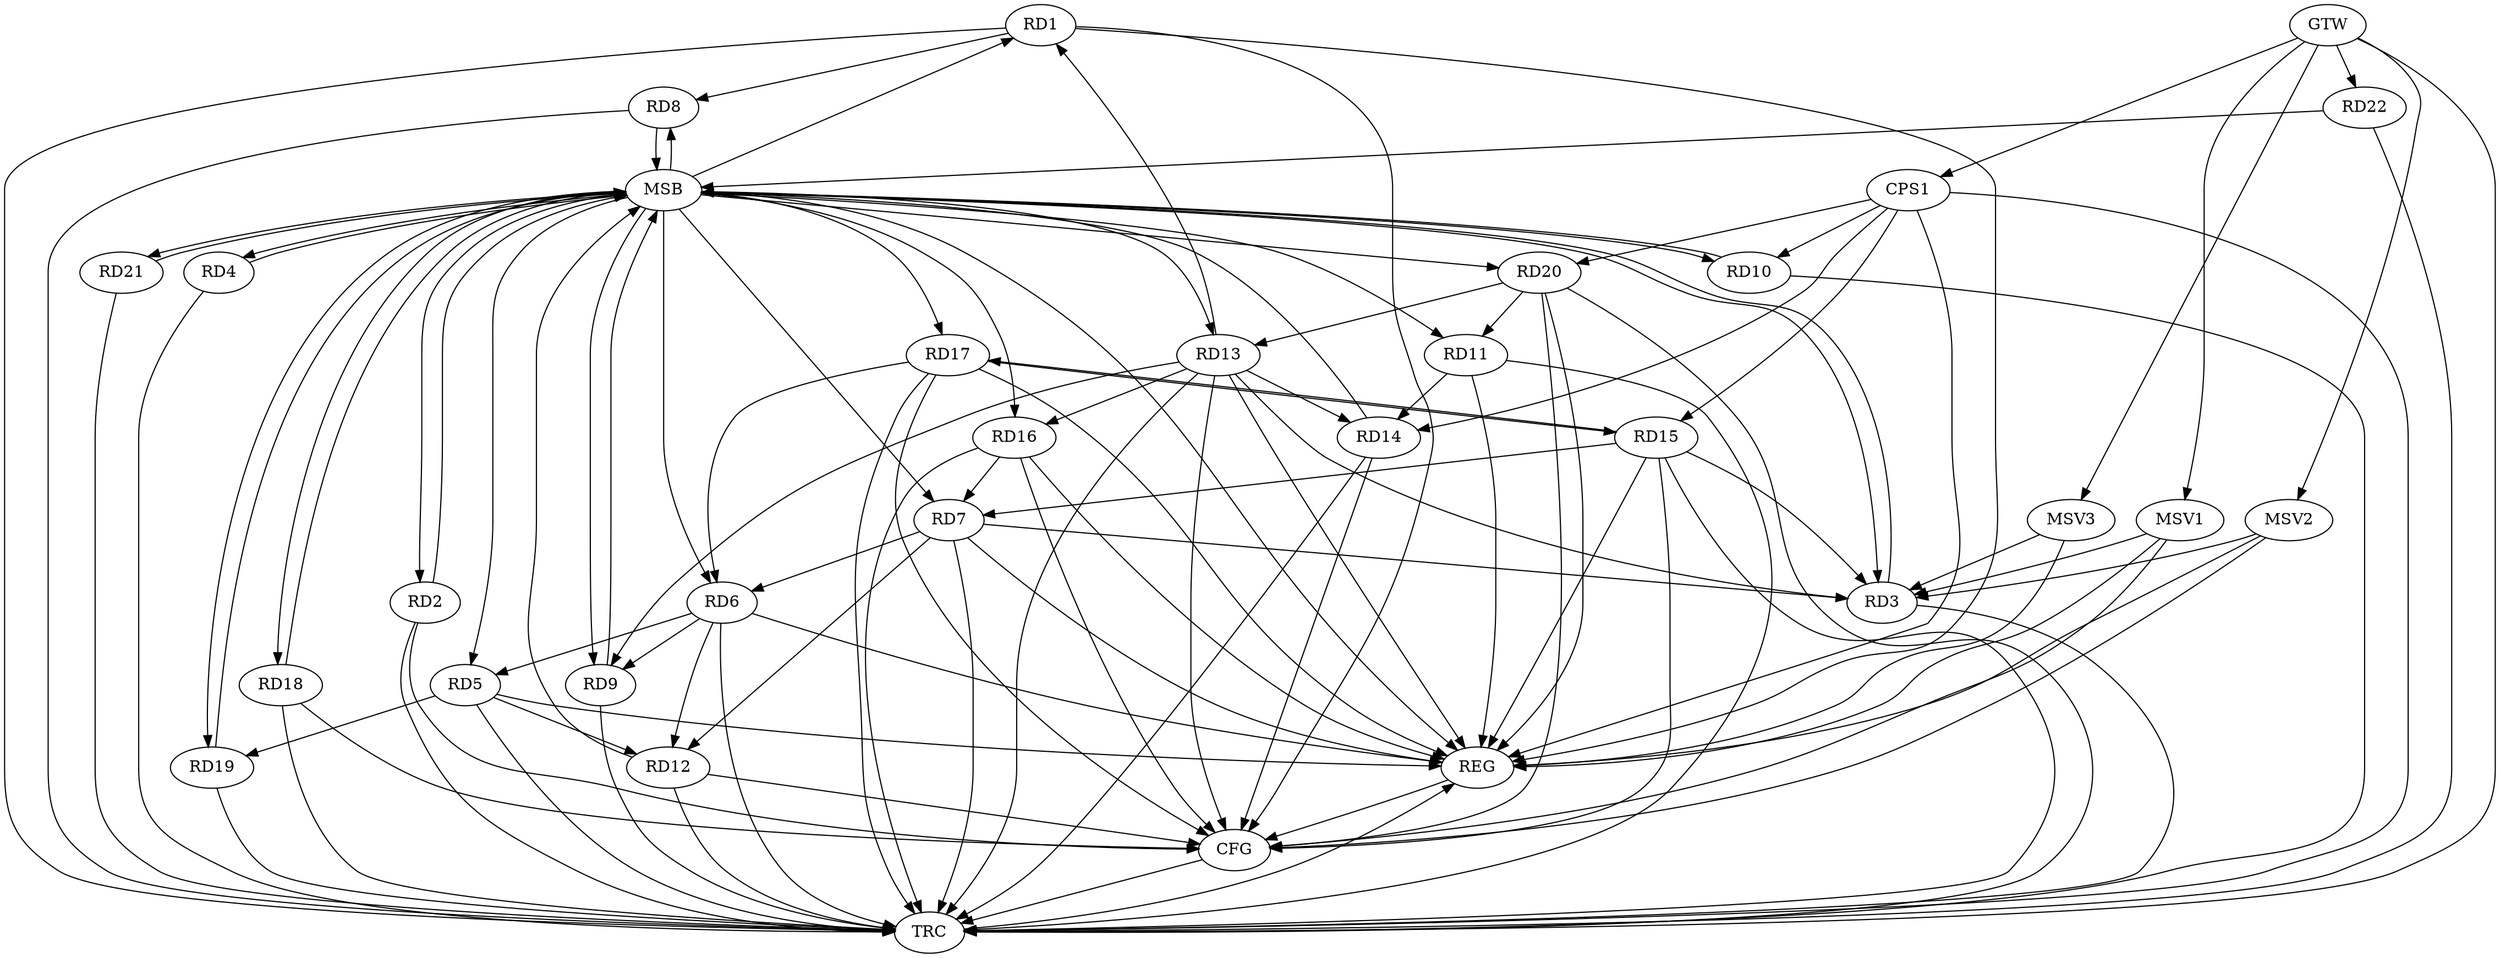 strict digraph G {
  RD1 [ label="RD1" ];
  RD2 [ label="RD2" ];
  RD3 [ label="RD3" ];
  RD4 [ label="RD4" ];
  RD5 [ label="RD5" ];
  RD6 [ label="RD6" ];
  RD7 [ label="RD7" ];
  RD8 [ label="RD8" ];
  RD9 [ label="RD9" ];
  RD10 [ label="RD10" ];
  RD11 [ label="RD11" ];
  RD12 [ label="RD12" ];
  RD13 [ label="RD13" ];
  RD14 [ label="RD14" ];
  RD15 [ label="RD15" ];
  RD16 [ label="RD16" ];
  RD17 [ label="RD17" ];
  RD18 [ label="RD18" ];
  RD19 [ label="RD19" ];
  RD20 [ label="RD20" ];
  RD21 [ label="RD21" ];
  RD22 [ label="RD22" ];
  CPS1 [ label="CPS1" ];
  GTW [ label="GTW" ];
  REG [ label="REG" ];
  MSB [ label="MSB" ];
  CFG [ label="CFG" ];
  TRC [ label="TRC" ];
  MSV1 [ label="MSV1" ];
  MSV2 [ label="MSV2" ];
  MSV3 [ label="MSV3" ];
  RD1 -> RD8;
  RD13 -> RD1;
  RD7 -> RD3;
  RD13 -> RD3;
  RD15 -> RD3;
  RD6 -> RD5;
  RD5 -> RD12;
  RD5 -> RD19;
  RD7 -> RD6;
  RD6 -> RD9;
  RD6 -> RD12;
  RD17 -> RD6;
  RD7 -> RD12;
  RD15 -> RD7;
  RD16 -> RD7;
  RD13 -> RD9;
  RD11 -> RD14;
  RD20 -> RD11;
  RD13 -> RD14;
  RD13 -> RD16;
  RD20 -> RD13;
  RD15 -> RD17;
  RD17 -> RD15;
  CPS1 -> RD14;
  CPS1 -> RD15;
  CPS1 -> RD20;
  CPS1 -> RD10;
  GTW -> RD22;
  GTW -> CPS1;
  RD1 -> REG;
  RD5 -> REG;
  RD6 -> REG;
  RD7 -> REG;
  RD11 -> REG;
  RD13 -> REG;
  RD15 -> REG;
  RD16 -> REG;
  RD17 -> REG;
  RD20 -> REG;
  CPS1 -> REG;
  RD2 -> MSB;
  MSB -> RD6;
  MSB -> RD17;
  MSB -> REG;
  RD3 -> MSB;
  MSB -> RD1;
  MSB -> RD7;
  MSB -> RD16;
  RD4 -> MSB;
  MSB -> RD21;
  RD8 -> MSB;
  MSB -> RD9;
  RD9 -> MSB;
  MSB -> RD3;
  MSB -> RD11;
  MSB -> RD13;
  MSB -> RD18;
  MSB -> RD20;
  RD10 -> MSB;
  RD12 -> MSB;
  MSB -> RD4;
  RD14 -> MSB;
  MSB -> RD5;
  MSB -> RD19;
  RD18 -> MSB;
  RD19 -> MSB;
  RD21 -> MSB;
  MSB -> RD10;
  RD22 -> MSB;
  MSB -> RD2;
  MSB -> RD8;
  RD14 -> CFG;
  RD17 -> CFG;
  RD18 -> CFG;
  RD13 -> CFG;
  RD16 -> CFG;
  RD1 -> CFG;
  RD12 -> CFG;
  RD2 -> CFG;
  RD20 -> CFG;
  RD15 -> CFG;
  REG -> CFG;
  RD1 -> TRC;
  RD2 -> TRC;
  RD3 -> TRC;
  RD4 -> TRC;
  RD5 -> TRC;
  RD6 -> TRC;
  RD7 -> TRC;
  RD8 -> TRC;
  RD9 -> TRC;
  RD10 -> TRC;
  RD11 -> TRC;
  RD12 -> TRC;
  RD13 -> TRC;
  RD14 -> TRC;
  RD15 -> TRC;
  RD16 -> TRC;
  RD17 -> TRC;
  RD18 -> TRC;
  RD19 -> TRC;
  RD20 -> TRC;
  RD21 -> TRC;
  RD22 -> TRC;
  CPS1 -> TRC;
  GTW -> TRC;
  CFG -> TRC;
  TRC -> REG;
  MSV1 -> RD3;
  MSV2 -> RD3;
  GTW -> MSV1;
  MSV1 -> REG;
  MSV1 -> CFG;
  GTW -> MSV2;
  MSV2 -> REG;
  MSV2 -> CFG;
  MSV3 -> RD3;
  GTW -> MSV3;
  MSV3 -> REG;
}
